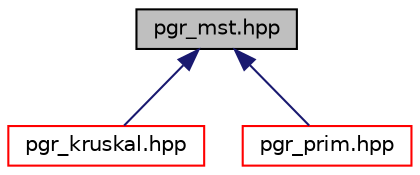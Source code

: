 digraph "pgr_mst.hpp"
{
  edge [fontname="Helvetica",fontsize="10",labelfontname="Helvetica",labelfontsize="10"];
  node [fontname="Helvetica",fontsize="10",shape=record];
  Node36 [label="pgr_mst.hpp",height=0.2,width=0.4,color="black", fillcolor="grey75", style="filled", fontcolor="black"];
  Node36 -> Node37 [dir="back",color="midnightblue",fontsize="10",style="solid",fontname="Helvetica"];
  Node37 [label="pgr_kruskal.hpp",height=0.2,width=0.4,color="red", fillcolor="white", style="filled",URL="$pgr__kruskal_8hpp.html"];
  Node36 -> Node39 [dir="back",color="midnightblue",fontsize="10",style="solid",fontname="Helvetica"];
  Node39 [label="pgr_prim.hpp",height=0.2,width=0.4,color="red", fillcolor="white", style="filled",URL="$pgr__prim_8hpp.html"];
}
